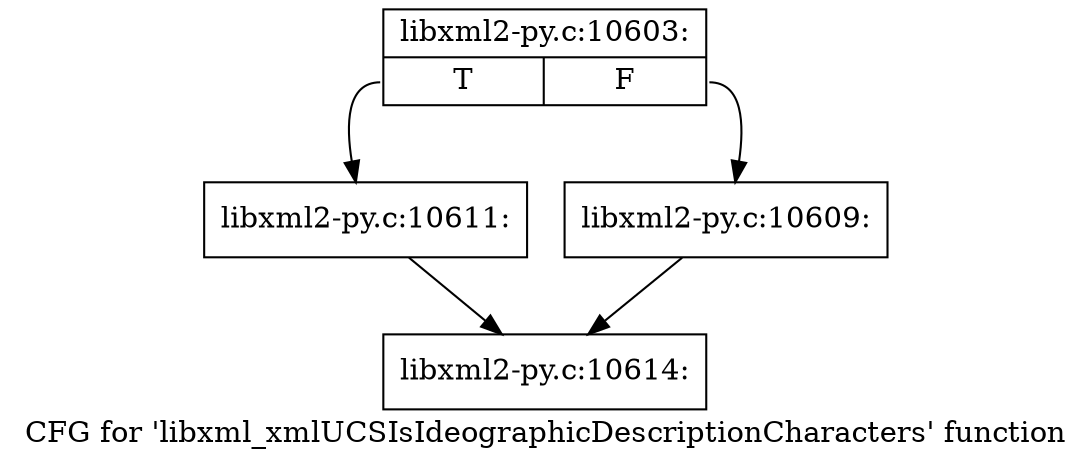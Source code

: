 digraph "CFG for 'libxml_xmlUCSIsIdeographicDescriptionCharacters' function" {
	label="CFG for 'libxml_xmlUCSIsIdeographicDescriptionCharacters' function";

	Node0x40f1ad0 [shape=record,label="{libxml2-py.c:10603:|{<s0>T|<s1>F}}"];
	Node0x40f1ad0:s0 -> Node0x40f4920;
	Node0x40f1ad0:s1 -> Node0x40f48d0;
	Node0x40f48d0 [shape=record,label="{libxml2-py.c:10609:}"];
	Node0x40f48d0 -> Node0x40f3020;
	Node0x40f4920 [shape=record,label="{libxml2-py.c:10611:}"];
	Node0x40f4920 -> Node0x40f3020;
	Node0x40f3020 [shape=record,label="{libxml2-py.c:10614:}"];
}
